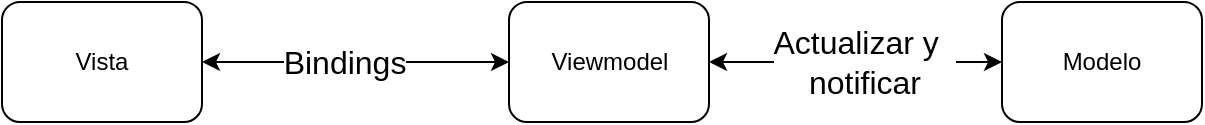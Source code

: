 <mxfile>
    <diagram id="YtomSqiL-dNP8fv28u6-" name="Página-1">
        <mxGraphModel dx="1103" dy="779" grid="1" gridSize="10" guides="1" tooltips="1" connect="1" arrows="1" fold="1" page="1" pageScale="1" pageWidth="827" pageHeight="1169" math="0" shadow="0">
            <root>
                <mxCell id="0"/>
                <mxCell id="1" parent="0"/>
                <mxCell id="9" style="edgeStyle=none;html=1;exitX=1;exitY=0.5;exitDx=0;exitDy=0;entryX=0;entryY=0.5;entryDx=0;entryDy=0;startArrow=classic;startFill=1;" edge="1" parent="1" source="2" target="3">
                    <mxGeometry relative="1" as="geometry"/>
                </mxCell>
                <mxCell id="12" value="&lt;font style=&quot;font-size: 16px;&quot;&gt;Bindings&lt;/font&gt;" style="edgeLabel;html=1;align=center;verticalAlign=middle;resizable=0;points=[];" vertex="1" connectable="0" parent="9">
                    <mxGeometry x="-0.367" y="2" relative="1" as="geometry">
                        <mxPoint x="22" y="2" as="offset"/>
                    </mxGeometry>
                </mxCell>
                <mxCell id="2" value="Vista" style="rounded=1;whiteSpace=wrap;html=1;" vertex="1" parent="1">
                    <mxGeometry x="60" y="100" width="100" height="60" as="geometry"/>
                </mxCell>
                <mxCell id="10" style="edgeStyle=none;html=1;exitX=1;exitY=0.5;exitDx=0;exitDy=0;entryX=0;entryY=0.5;entryDx=0;entryDy=0;startArrow=classic;startFill=1;" edge="1" parent="1" source="3" target="4">
                    <mxGeometry relative="1" as="geometry"/>
                </mxCell>
                <mxCell id="13" value="Actualizar y&amp;nbsp;&amp;nbsp;&lt;br&gt;notificar" style="edgeLabel;html=1;align=center;verticalAlign=middle;resizable=0;points=[];fontSize=16;" vertex="1" connectable="0" parent="10">
                    <mxGeometry x="0.283" relative="1" as="geometry">
                        <mxPoint x="-17" as="offset"/>
                    </mxGeometry>
                </mxCell>
                <mxCell id="3" value="Viewmodel" style="rounded=1;whiteSpace=wrap;html=1;" vertex="1" parent="1">
                    <mxGeometry x="313.5" y="100" width="100" height="60" as="geometry"/>
                </mxCell>
                <mxCell id="4" value="Modelo" style="rounded=1;whiteSpace=wrap;html=1;" vertex="1" parent="1">
                    <mxGeometry x="560" y="100" width="100" height="60" as="geometry"/>
                </mxCell>
            </root>
        </mxGraphModel>
    </diagram>
</mxfile>